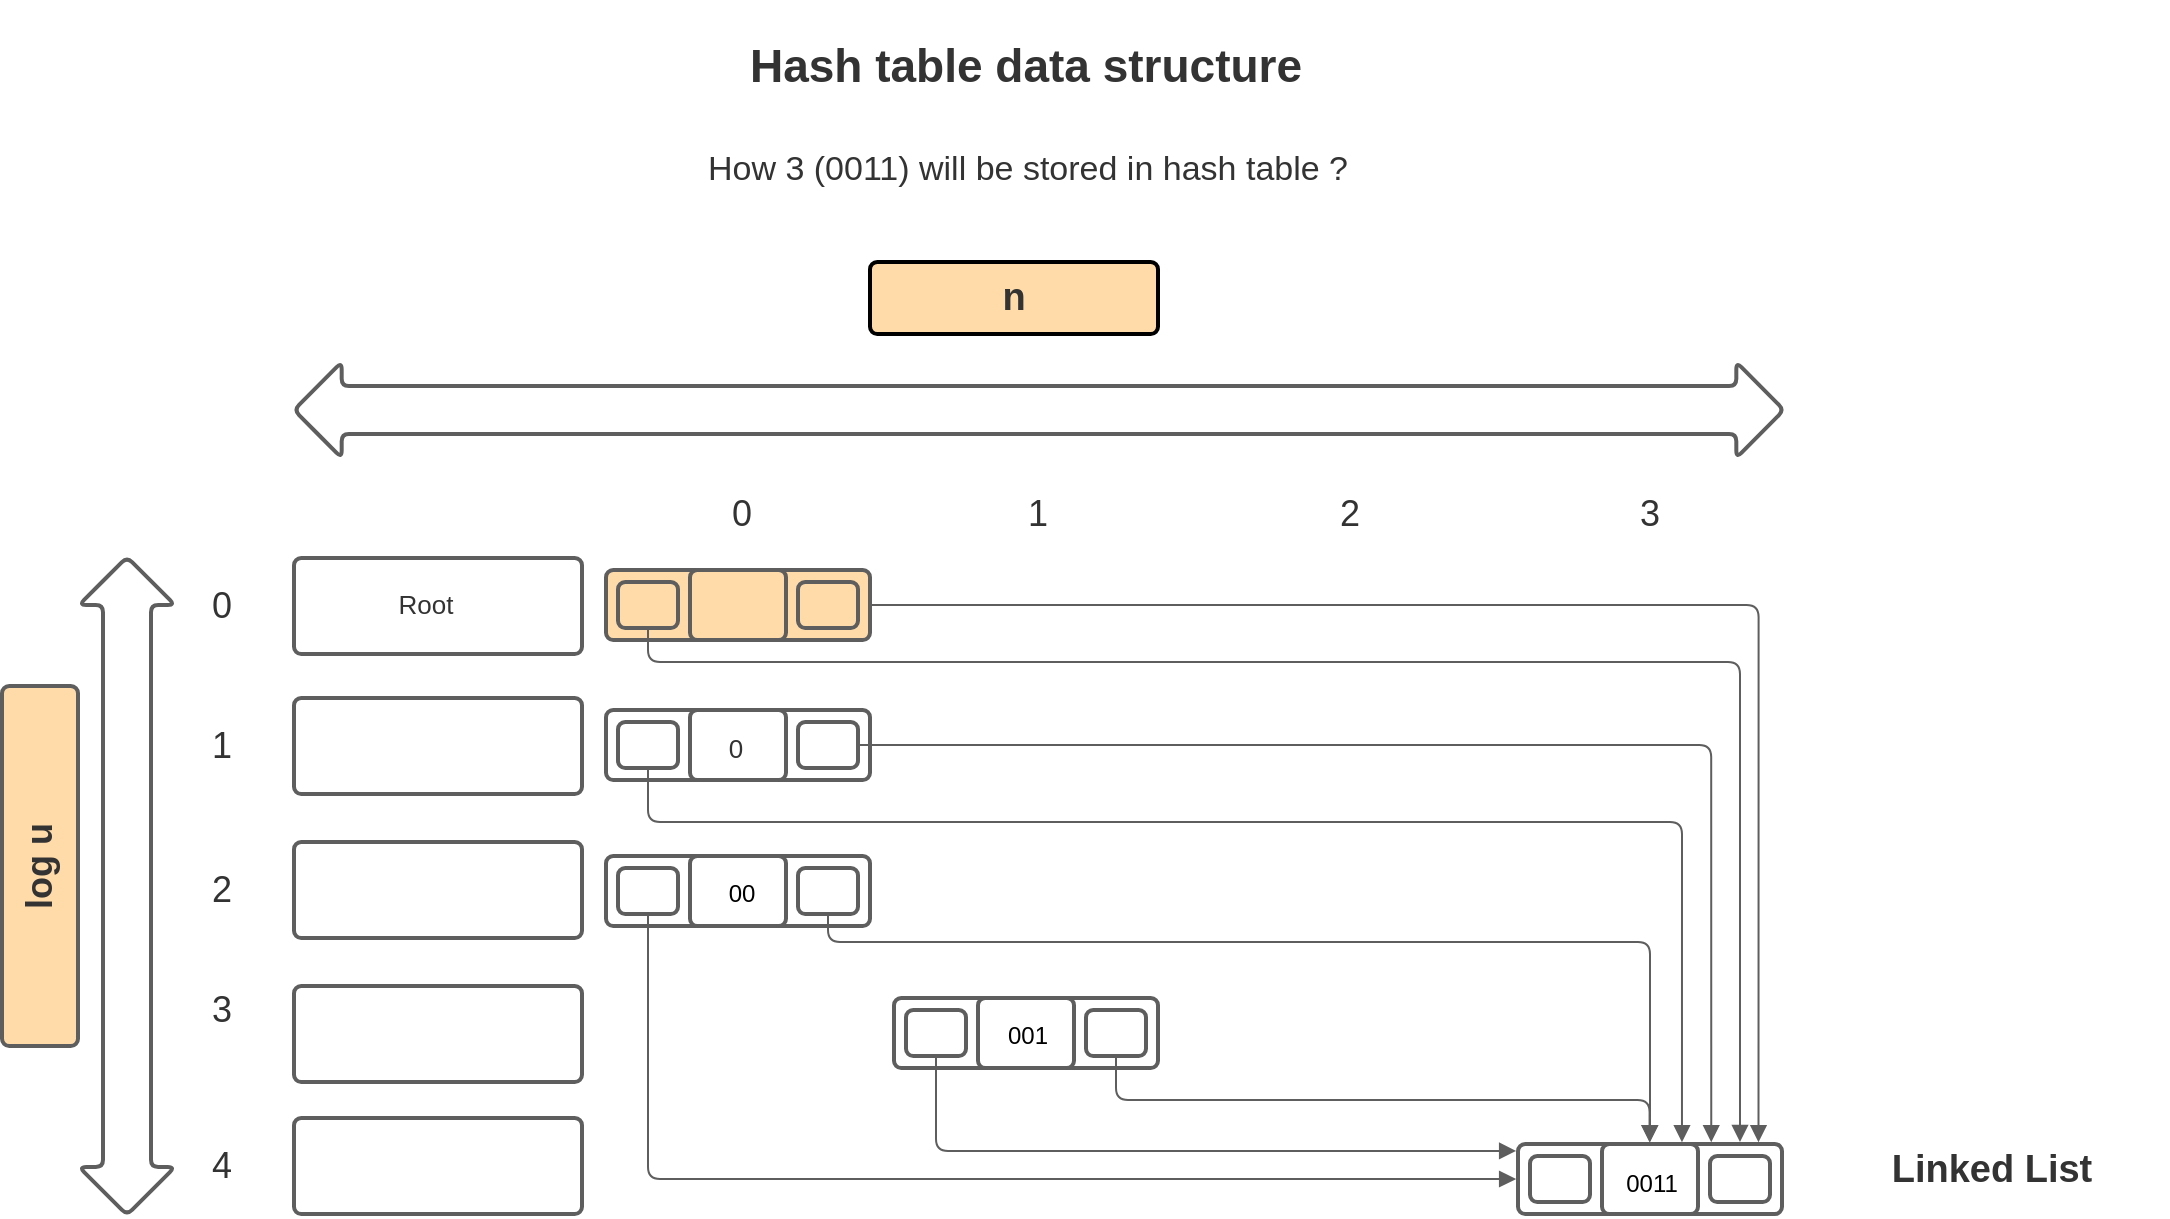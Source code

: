 <mxfile version="13.8.1" type="github">
  <diagram id="IWJGg7sIkSaUZZVYpNqv" name="Page-1">
    <mxGraphModel dx="1395" dy="647" grid="1" gridSize="10" guides="1" tooltips="1" connect="1" arrows="1" fold="1" page="1" pageScale="1" pageWidth="1654" pageHeight="1169" math="0" shadow="0">
      <root>
        <mxCell id="0" />
        <mxCell id="1" parent="0" />
        <UserObject label="n" lucidchartObjectId="oFDGidOGp68N" id="2z8W7k44ApbdHrLgipjh-1">
          <mxCell style="html=1;whiteSpace=wrap;;whiteSpace=wrap;fontSize=19;fontColor=#333333;fontStyle=1;spacing=3;strokeOpacity=100;fillOpacity=100;rounded=1;absoluteArcSize=1;arcSize=7.2;fillColor=#ffdba9;strokeWidth=2;" vertex="1" zOrder="67" parent="1">
            <mxGeometry x="676" y="210" width="144" height="36" as="geometry" />
          </mxCell>
        </UserObject>
        <UserObject label="How 3 (0011) will be stored in hash table ?" lucidchartObjectId="onDGtD1DIIUm" id="2z8W7k44ApbdHrLgipjh-2">
          <mxCell style="html=1;whiteSpace=wrap;;whiteSpace=wrap;fontSize=17;fontColor=#333333;spacing=3;strokeOpacity=0;fillOpacity=0;rounded=1;absoluteArcSize=1;arcSize=7.2;fillColor=#ffffff;strokeWidth=2;" vertex="1" zOrder="16" parent="1">
            <mxGeometry x="587" y="140" width="336" height="48" as="geometry" />
          </mxCell>
        </UserObject>
        <UserObject label="Hash table data structure" lucidchartObjectId="3nDG80jC84aU" id="2z8W7k44ApbdHrLgipjh-3">
          <mxCell style="html=1;whiteSpace=wrap;;whiteSpace=wrap;fontSize=23;fontColor=#333333;fontStyle=1;spacing=3;strokeOpacity=0;fillOpacity=0;rounded=1;absoluteArcSize=1;arcSize=7.2;fillColor=#ffffff;strokeWidth=2;" vertex="1" zOrder="17" parent="1">
            <mxGeometry x="556" y="80" width="396" height="64" as="geometry" />
          </mxCell>
        </UserObject>
        <UserObject label="" lucidchartObjectId="ekDG3IyOFqW4" id="2z8W7k44ApbdHrLgipjh-4">
          <mxCell style="html=1;whiteSpace=wrap;;whiteSpace=wrap;fontSize=11;spacing=3;strokeColor=#5e5e5e;strokeOpacity=100;rounded=1;absoluteArcSize=1;arcSize=7.2;strokeWidth=2;" vertex="1" zOrder="1" parent="1">
            <mxGeometry x="388" y="358" width="144" height="48" as="geometry" />
          </mxCell>
        </UserObject>
        <UserObject label="" lucidchartObjectId="nkDGgS.ldS9W" id="2z8W7k44ApbdHrLgipjh-5">
          <mxCell style="html=1;whiteSpace=wrap;;whiteSpace=wrap;fontSize=11;spacing=3;strokeColor=#5e5e5e;strokeOpacity=100;rounded=1;absoluteArcSize=1;arcSize=7.2;strokeWidth=2;" vertex="1" zOrder="2" parent="1">
            <mxGeometry x="388" y="428" width="144" height="48" as="geometry" />
          </mxCell>
        </UserObject>
        <UserObject label="" lucidchartObjectId="qkDGK5mEeanc" id="2z8W7k44ApbdHrLgipjh-6">
          <mxCell style="html=1;whiteSpace=wrap;;whiteSpace=wrap;fontSize=11;spacing=3;strokeColor=#5e5e5e;strokeOpacity=100;rounded=1;absoluteArcSize=1;arcSize=7.2;strokeWidth=2;" vertex="1" zOrder="3" parent="1">
            <mxGeometry x="388" y="500" width="144" height="48" as="geometry" />
          </mxCell>
        </UserObject>
        <UserObject label="" lucidchartObjectId="tkDG5XpOnDj0" id="2z8W7k44ApbdHrLgipjh-7">
          <mxCell style="html=1;whiteSpace=wrap;;whiteSpace=wrap;fontSize=11;spacing=3;strokeColor=#5e5e5e;strokeOpacity=100;rounded=1;absoluteArcSize=1;arcSize=7.2;strokeWidth=2;" vertex="1" zOrder="4" parent="1">
            <mxGeometry x="388" y="572" width="144" height="48" as="geometry" />
          </mxCell>
        </UserObject>
        <UserObject label="0" lucidchartObjectId="DkDGw91_ZBJE" id="2z8W7k44ApbdHrLgipjh-8">
          <mxCell style="html=1;whiteSpace=wrap;;whiteSpace=wrap;fontSize=18;fontColor=#333333;spacing=3;strokeOpacity=0;fillOpacity=0;rounded=1;absoluteArcSize=1;arcSize=7.2;fillColor=#ffffff;strokeWidth=2;" vertex="1" zOrder="5" parent="1">
            <mxGeometry x="280" y="364" width="144" height="36" as="geometry" />
          </mxCell>
        </UserObject>
        <UserObject label="1" lucidchartObjectId="QkDGZsleuM5r" id="2z8W7k44ApbdHrLgipjh-9">
          <mxCell style="html=1;whiteSpace=wrap;;whiteSpace=wrap;fontSize=18;fontColor=#333333;spacing=3;strokeOpacity=0;fillOpacity=0;rounded=1;absoluteArcSize=1;arcSize=7.2;fillColor=#ffffff;strokeWidth=2;" vertex="1" zOrder="6" parent="1">
            <mxGeometry x="280" y="434" width="144" height="36" as="geometry" />
          </mxCell>
        </UserObject>
        <UserObject label="2" lucidchartObjectId="UkDGNldg_gdS" id="2z8W7k44ApbdHrLgipjh-10">
          <mxCell style="html=1;whiteSpace=wrap;;whiteSpace=wrap;fontSize=18;fontColor=#333333;spacing=3;strokeOpacity=0;fillOpacity=0;rounded=1;absoluteArcSize=1;arcSize=7.2;fillColor=#ffffff;strokeWidth=2;" vertex="1" zOrder="7" parent="1">
            <mxGeometry x="280" y="506" width="144" height="36" as="geometry" />
          </mxCell>
        </UserObject>
        <UserObject label="3" lucidchartObjectId="ZkDGvmtAK0yy" id="2z8W7k44ApbdHrLgipjh-11">
          <mxCell style="html=1;whiteSpace=wrap;;whiteSpace=wrap;fontSize=18;fontColor=#333333;spacing=3;strokeOpacity=0;fillOpacity=0;rounded=1;absoluteArcSize=1;arcSize=7.2;fillColor=#ffffff;strokeWidth=2;" vertex="1" zOrder="8" parent="1">
            <mxGeometry x="280" y="566" width="144" height="36" as="geometry" />
          </mxCell>
        </UserObject>
        <UserObject label="" lucidchartObjectId="alDG737u2-MD" id="2z8W7k44ApbdHrLgipjh-12">
          <mxCell style="html=1;whiteSpace=wrap;;whiteSpace=wrap;fontSize=11;spacing=3;strokeColor=#5e5e5e;strokeOpacity=100;rounded=1;absoluteArcSize=1;arcSize=7.2;strokeWidth=2;" vertex="1" zOrder="9" parent="1">
            <mxGeometry x="388" y="638" width="144" height="48" as="geometry" />
          </mxCell>
        </UserObject>
        <UserObject label="4" lucidchartObjectId="flDGsHlUV~Gh" id="2z8W7k44ApbdHrLgipjh-13">
          <mxCell style="html=1;whiteSpace=wrap;;whiteSpace=wrap;fontSize=18;fontColor=#333333;spacing=3;strokeOpacity=0;fillOpacity=0;rounded=1;absoluteArcSize=1;arcSize=7.2;fillColor=#ffffff;strokeWidth=2;" vertex="1" zOrder="10" parent="1">
            <mxGeometry x="280" y="644" width="144" height="36" as="geometry" />
          </mxCell>
        </UserObject>
        <UserObject label="" lucidchartObjectId="PoDG6qd6Zcoc" id="2z8W7k44ApbdHrLgipjh-14">
          <mxCell style="html=1;whiteSpace=wrap;;whiteSpace=wrap;fontSize=11;spacing=3;strokeColor=#5e5e5e;strokeOpacity=100;fillOpacity=100;rounded=1;absoluteArcSize=1;arcSize=7.2;fillColor=#ffdba9;strokeWidth=2;" vertex="1" zOrder="19" parent="1">
            <mxGeometry x="544" y="364" width="132" height="35" as="geometry" />
          </mxCell>
        </UserObject>
        <UserObject label="" lucidchartObjectId="PoDGtAfB9Z8W" id="2z8W7k44ApbdHrLgipjh-15">
          <mxCell style="html=1;whiteSpace=wrap;;whiteSpace=wrap;fontSize=11;spacing=3;strokeColor=#5e5e5e;strokeOpacity=100;fillOpacity=100;rounded=1;absoluteArcSize=1;arcSize=7.2;fillColor=#ffdba9;strokeWidth=2;" vertex="1" zOrder="20" parent="1">
            <mxGeometry x="550" y="370" width="30" height="23" as="geometry" />
          </mxCell>
        </UserObject>
        <UserObject label="" lucidchartObjectId="PoDG~78hR0C_" id="2z8W7k44ApbdHrLgipjh-16">
          <mxCell style="html=1;whiteSpace=wrap;;whiteSpace=wrap;fontSize=11;spacing=3;strokeColor=#5e5e5e;strokeOpacity=100;fillOpacity=100;rounded=1;absoluteArcSize=1;arcSize=7.2;fillColor=#ffdba9;strokeWidth=2;" vertex="1" zOrder="21" parent="1">
            <mxGeometry x="640" y="370" width="30" height="23" as="geometry" />
          </mxCell>
        </UserObject>
        <UserObject label="" lucidchartObjectId="PoDG.crxVj5r" id="2z8W7k44ApbdHrLgipjh-17">
          <mxCell style="html=1;whiteSpace=wrap;;whiteSpace=wrap;fontSize=11;spacing=3;strokeColor=#5e5e5e;strokeOpacity=100;fillOpacity=100;rounded=1;absoluteArcSize=1;arcSize=7.2;fillColor=#ffdba9;strokeWidth=2;" vertex="1" zOrder="22" parent="1">
            <mxGeometry x="586" y="364" width="48" height="35" as="geometry" />
          </mxCell>
        </UserObject>
        <UserObject label="Root" lucidchartObjectId="epDG_kFiEgua" id="2z8W7k44ApbdHrLgipjh-18">
          <mxCell style="html=1;whiteSpace=wrap;;whiteSpace=wrap;fontSize=13;fontColor=#333333;spacing=3;strokeOpacity=0;fillOpacity=0;rounded=1;absoluteArcSize=1;arcSize=7.2;fillColor=#ffffff;strokeWidth=2;" vertex="1" zOrder="26" parent="1">
            <mxGeometry x="424" y="363" width="60" height="36" as="geometry" />
          </mxCell>
        </UserObject>
        <UserObject label="" lucidchartObjectId="MyDGFwKzmLox" id="2z8W7k44ApbdHrLgipjh-19">
          <mxCell style="html=1;whiteSpace=wrap;;whiteSpace=wrap;fontSize=11;spacing=3;strokeColor=#5e5e5e;strokeOpacity=100;rounded=1;absoluteArcSize=1;arcSize=7.2;strokeWidth=2;" vertex="1" zOrder="29" parent="1">
            <mxGeometry x="544" y="434" width="132" height="35" as="geometry" />
          </mxCell>
        </UserObject>
        <UserObject label="" lucidchartObjectId="MyDGLu8q1rsf" id="2z8W7k44ApbdHrLgipjh-20">
          <mxCell style="html=1;whiteSpace=wrap;;whiteSpace=wrap;fontSize=11;spacing=3;strokeColor=#5e5e5e;strokeOpacity=100;rounded=1;absoluteArcSize=1;arcSize=7.2;strokeWidth=2;" vertex="1" zOrder="30" parent="1">
            <mxGeometry x="550" y="440" width="30" height="23" as="geometry" />
          </mxCell>
        </UserObject>
        <UserObject label="" lucidchartObjectId="MyDGn54SrBQ_" id="2z8W7k44ApbdHrLgipjh-21">
          <mxCell style="html=1;whiteSpace=wrap;;whiteSpace=wrap;fontSize=11;spacing=3;strokeColor=#5e5e5e;strokeOpacity=100;rounded=1;absoluteArcSize=1;arcSize=7.2;strokeWidth=2;" vertex="1" zOrder="31" parent="1">
            <mxGeometry x="640" y="440" width="30" height="23" as="geometry" />
          </mxCell>
        </UserObject>
        <UserObject label="" lucidchartObjectId="MyDG9oI9kd3E" id="2z8W7k44ApbdHrLgipjh-22">
          <mxCell style="html=1;whiteSpace=wrap;;whiteSpace=wrap;fontSize=11;spacing=3;strokeColor=#5e5e5e;strokeOpacity=100;rounded=1;absoluteArcSize=1;arcSize=7.2;strokeWidth=2;" vertex="1" zOrder="32" parent="1">
            <mxGeometry x="586" y="434" width="48" height="35" as="geometry" />
          </mxCell>
        </UserObject>
        <UserObject label="" lucidchartObjectId="7yDG69_6mBgo" id="2z8W7k44ApbdHrLgipjh-23">
          <mxCell style="html=1;whiteSpace=wrap;;whiteSpace=wrap;fontSize=11;spacing=3;strokeColor=#5e5e5e;strokeOpacity=100;rounded=1;absoluteArcSize=1;arcSize=7.2;strokeWidth=2;" vertex="1" zOrder="33" parent="1">
            <mxGeometry x="544" y="507" width="132" height="35" as="geometry" />
          </mxCell>
        </UserObject>
        <UserObject label="" lucidchartObjectId="7yDGr4oscpkb" id="2z8W7k44ApbdHrLgipjh-24">
          <mxCell style="html=1;whiteSpace=wrap;;whiteSpace=wrap;fontSize=11;spacing=3;strokeColor=#5e5e5e;strokeOpacity=100;rounded=1;absoluteArcSize=1;arcSize=7.2;strokeWidth=2;" vertex="1" zOrder="34" parent="1">
            <mxGeometry x="550" y="513" width="30" height="23" as="geometry" />
          </mxCell>
        </UserObject>
        <UserObject label="" lucidchartObjectId="7yDGgNE7gqlo" id="2z8W7k44ApbdHrLgipjh-25">
          <mxCell style="html=1;whiteSpace=wrap;;whiteSpace=wrap;fontSize=11;spacing=3;strokeColor=#5e5e5e;strokeOpacity=100;rounded=1;absoluteArcSize=1;arcSize=7.2;strokeWidth=2;" vertex="1" zOrder="35" parent="1">
            <mxGeometry x="640" y="513" width="30" height="23" as="geometry" />
          </mxCell>
        </UserObject>
        <UserObject label="" lucidchartObjectId="7yDG8B97a38m" id="2z8W7k44ApbdHrLgipjh-26">
          <mxCell style="html=1;whiteSpace=wrap;;whiteSpace=wrap;fontSize=11;spacing=3;strokeColor=#5e5e5e;strokeOpacity=100;rounded=1;absoluteArcSize=1;arcSize=7.2;strokeWidth=2;" vertex="1" zOrder="36" parent="1">
            <mxGeometry x="586" y="507" width="48" height="35" as="geometry" />
          </mxCell>
        </UserObject>
        <UserObject label="" lucidchartObjectId="dzDGmke.envG" id="2z8W7k44ApbdHrLgipjh-27">
          <mxCell style="html=1;whiteSpace=wrap;;whiteSpace=wrap;fontSize=11;spacing=3;strokeColor=#5e5e5e;strokeOpacity=100;rounded=1;absoluteArcSize=1;arcSize=7.2;strokeWidth=2;" vertex="1" zOrder="37" parent="1">
            <mxGeometry x="688" y="578" width="132" height="35" as="geometry" />
          </mxCell>
        </UserObject>
        <UserObject label="" lucidchartObjectId="dzDG_TIBZVDY" id="2z8W7k44ApbdHrLgipjh-28">
          <mxCell style="html=1;whiteSpace=wrap;;whiteSpace=wrap;fontSize=11;spacing=3;strokeColor=#5e5e5e;strokeOpacity=100;rounded=1;absoluteArcSize=1;arcSize=7.2;strokeWidth=2;" vertex="1" zOrder="38" parent="1">
            <mxGeometry x="694" y="584" width="30" height="23" as="geometry" />
          </mxCell>
        </UserObject>
        <UserObject label="" lucidchartObjectId="dzDGHme0JBAL" id="2z8W7k44ApbdHrLgipjh-29">
          <mxCell style="html=1;whiteSpace=wrap;;whiteSpace=wrap;fontSize=11;spacing=3;strokeColor=#5e5e5e;strokeOpacity=100;rounded=1;absoluteArcSize=1;arcSize=7.2;strokeWidth=2;" vertex="1" zOrder="39" parent="1">
            <mxGeometry x="784" y="584" width="30" height="23" as="geometry" />
          </mxCell>
        </UserObject>
        <UserObject label="" lucidchartObjectId="dzDGE3NSWet1" id="2z8W7k44ApbdHrLgipjh-30">
          <mxCell style="html=1;whiteSpace=wrap;;whiteSpace=wrap;fontSize=11;spacing=3;strokeColor=#5e5e5e;strokeOpacity=100;rounded=1;absoluteArcSize=1;arcSize=7.2;strokeWidth=2;" vertex="1" zOrder="40" parent="1">
            <mxGeometry x="730" y="578" width="48" height="35" as="geometry" />
          </mxCell>
        </UserObject>
        <mxCell id="2z8W7k44ApbdHrLgipjh-31" value="" style="group;dropTarget=0;" vertex="1" parent="1">
          <mxGeometry x="1000" y="651" width="132" height="35" as="geometry" />
        </mxCell>
        <UserObject label="" lucidchartObjectId="CzDG5eEodioo" id="2z8W7k44ApbdHrLgipjh-32">
          <mxCell style="html=1;whiteSpace=wrap;;whiteSpace=wrap;fontSize=11;spacing=3;strokeColor=#5e5e5e;strokeOpacity=100;rounded=1;absoluteArcSize=1;arcSize=7.2;strokeWidth=2;" vertex="1" zOrder="50" parent="2z8W7k44ApbdHrLgipjh-31">
            <mxGeometry width="132" height="35" as="geometry" />
          </mxCell>
        </UserObject>
        <UserObject label="" lucidchartObjectId="CzDGHZVDNG.T" id="2z8W7k44ApbdHrLgipjh-33">
          <mxCell style="html=1;whiteSpace=wrap;;whiteSpace=wrap;fontSize=11;spacing=3;strokeColor=#5e5e5e;strokeOpacity=100;rounded=1;absoluteArcSize=1;arcSize=7.2;strokeWidth=2;" vertex="1" zOrder="51" parent="2z8W7k44ApbdHrLgipjh-31">
            <mxGeometry x="6" y="6" width="30" height="23" as="geometry" />
          </mxCell>
        </UserObject>
        <UserObject label="" lucidchartObjectId="CzDG5ExqS6kb" id="2z8W7k44ApbdHrLgipjh-34">
          <mxCell style="html=1;whiteSpace=wrap;;whiteSpace=wrap;fontSize=11;spacing=3;strokeColor=#5e5e5e;strokeOpacity=100;rounded=1;absoluteArcSize=1;arcSize=7.2;strokeWidth=2;" vertex="1" zOrder="52" parent="2z8W7k44ApbdHrLgipjh-31">
            <mxGeometry x="96" y="6" width="30" height="23" as="geometry" />
          </mxCell>
        </UserObject>
        <UserObject label="" lucidchartObjectId="CzDGRBUMCbgZ" id="2z8W7k44ApbdHrLgipjh-35">
          <mxCell style="html=1;whiteSpace=wrap;;whiteSpace=wrap;fontSize=11;spacing=3;strokeColor=#5e5e5e;strokeOpacity=100;rounded=1;absoluteArcSize=1;arcSize=7.2;strokeWidth=2;" vertex="1" zOrder="53" parent="2z8W7k44ApbdHrLgipjh-31">
            <mxGeometry x="42" width="48" height="35" as="geometry" />
          </mxCell>
        </UserObject>
        <UserObject label="00" lucidchartObjectId="UADGv.UOPugP" id="2z8W7k44ApbdHrLgipjh-36">
          <mxCell style="html=1;whiteSpace=wrap;;whiteSpace=wrap;fontSize=12;fontColor=#000000;spacing=3;strokeOpacity=0;fillOpacity=0;rounded=1;absoluteArcSize=1;arcSize=7.2;fillColor=#ffffff;strokeWidth=2;" vertex="1" zOrder="57" parent="1">
            <mxGeometry x="597" y="514" width="30" height="23" as="geometry" />
          </mxCell>
        </UserObject>
        <UserObject label="&lt;span style=&quot;font-size:12px;color:#000000;&quot;&gt; &lt;/span&gt;&lt;span style=&quot;font-size:13px;color:#333333;&quot;&gt;0&lt;/span&gt;" lucidchartObjectId="3BDGD7gB7R~a" id="2z8W7k44ApbdHrLgipjh-37">
          <mxCell style="html=1;whiteSpace=wrap;;whiteSpace=wrap;spacing=3;strokeOpacity=0;fillOpacity=0;rounded=1;absoluteArcSize=1;arcSize=7.2;fillColor=#ffffff;strokeWidth=2;" vertex="1" zOrder="58" parent="1">
            <mxGeometry x="594" y="441" width="30" height="23" as="geometry" />
          </mxCell>
        </UserObject>
        <UserObject label="001" lucidchartObjectId="xCDGzhHitIAo" id="2z8W7k44ApbdHrLgipjh-38">
          <mxCell style="html=1;whiteSpace=wrap;;whiteSpace=wrap;fontSize=12;fontColor=#000000;spacing=3;strokeOpacity=0;fillOpacity=0;rounded=1;absoluteArcSize=1;arcSize=7.2;fillColor=#ffffff;strokeWidth=2;" vertex="1" zOrder="59" parent="1">
            <mxGeometry x="740" y="585" width="30" height="23" as="geometry" />
          </mxCell>
        </UserObject>
        <UserObject label="0011" lucidchartObjectId="UCDGpaMDgABH" id="2z8W7k44ApbdHrLgipjh-39">
          <mxCell style="html=1;whiteSpace=wrap;;whiteSpace=wrap;fontSize=12;fontColor=#000000;spacing=3;strokeOpacity=0;fillOpacity=0;rounded=1;absoluteArcSize=1;arcSize=7.2;fillColor=#ffffff;strokeWidth=2;" vertex="1" zOrder="60" parent="1">
            <mxGeometry x="1052" y="659" width="30" height="23" as="geometry" />
          </mxCell>
        </UserObject>
        <UserObject label="0" lucidchartObjectId="QDDG4a-rcd0e" id="2z8W7k44ApbdHrLgipjh-40">
          <mxCell style="html=1;whiteSpace=wrap;;whiteSpace=wrap;fontSize=18;fontColor=#333333;spacing=3;strokeOpacity=0;fillOpacity=0;rounded=1;absoluteArcSize=1;arcSize=7.2;fillColor=#ffffff;strokeWidth=2;" vertex="1" zOrder="61" parent="1">
            <mxGeometry x="540" y="318" width="144" height="36" as="geometry" />
          </mxCell>
        </UserObject>
        <UserObject label="1" lucidchartObjectId="YDDGWDXEuqRn" id="2z8W7k44ApbdHrLgipjh-41">
          <mxCell style="html=1;whiteSpace=wrap;;whiteSpace=wrap;fontSize=18;fontColor=#333333;spacing=3;strokeOpacity=0;fillOpacity=0;rounded=1;absoluteArcSize=1;arcSize=7.2;fillColor=#ffffff;strokeWidth=2;" vertex="1" zOrder="62" parent="1">
            <mxGeometry x="688" y="318" width="144" height="36" as="geometry" />
          </mxCell>
        </UserObject>
        <UserObject label="2" lucidchartObjectId="8DDGZWbXn_Ms" id="2z8W7k44ApbdHrLgipjh-42">
          <mxCell style="html=1;whiteSpace=wrap;;whiteSpace=wrap;fontSize=18;fontColor=#333333;spacing=3;strokeOpacity=0;fillOpacity=0;rounded=1;absoluteArcSize=1;arcSize=7.2;fillColor=#ffffff;strokeWidth=2;" vertex="1" zOrder="63" parent="1">
            <mxGeometry x="844" y="318" width="144" height="36" as="geometry" />
          </mxCell>
        </UserObject>
        <UserObject label="3" lucidchartObjectId="iEDGpJNpWHK8" id="2z8W7k44ApbdHrLgipjh-43">
          <mxCell style="html=1;whiteSpace=wrap;;whiteSpace=wrap;fontSize=18;fontColor=#333333;spacing=3;strokeOpacity=0;fillOpacity=0;rounded=1;absoluteArcSize=1;arcSize=7.2;fillColor=#ffffff;strokeWidth=2;" vertex="1" zOrder="64" parent="1">
            <mxGeometry x="994" y="318" width="144" height="36" as="geometry" />
          </mxCell>
        </UserObject>
        <mxCell id="2z8W7k44ApbdHrLgipjh-44" value="" style="shape=doubleArrow;arrowWidth=0.5;arrowSize=0.032;whiteSpace=wrap;fontSize=11;spacing=3;strokeColor=#5e5e5e;strokeOpacity=100;rounded=1;absoluteArcSize=1;arcSize=7.2;strokeWidth=2;html=1;" vertex="1" zOrder="65" parent="1">
          <mxGeometry x="388" y="260" width="745" height="48" as="geometry" />
        </mxCell>
        <mxCell id="2z8W7k44ApbdHrLgipjh-45" value="" style="shape=doubleArrow;arrowWidth=0.5;arrowSize=0.073;whiteSpace=wrap;fontSize=11;spacing=3;strokeColor=#5e5e5e;strokeOpacity=100;rounded=1;absoluteArcSize=1;arcSize=7.2;rotation=-270;strokeWidth=2;html=1;" vertex="1" zOrder="66" parent="1">
          <mxGeometry x="140" y="498" width="329" height="48" as="geometry" />
        </mxCell>
        <UserObject label="log u" lucidchartObjectId="OFDG~PyZK58k" id="2z8W7k44ApbdHrLgipjh-46">
          <mxCell style="html=1;whiteSpace=wrap;;whiteSpace=wrap;fontSize=18;fontColor=#333333;fontStyle=1;spacing=3;strokeColor=#5e5e5e;strokeOpacity=100;fillOpacity=100;rounded=1;absoluteArcSize=1;arcSize=7.2;rotation=-90;fillColor=#ffdba9;strokeWidth=2;" vertex="1" zOrder="68" parent="1">
            <mxGeometry x="171" y="493" width="180" height="38" as="geometry" />
          </mxCell>
        </UserObject>
        <UserObject label="" lucidchartObjectId="6GDGnlCA-qbs" id="2z8W7k44ApbdHrLgipjh-47">
          <mxCell style="html=1;jettySize=18;whiteSpace=wrap;fontSize=11;strokeColor=#5E5E5E;rounded=1;arcSize=12;edgeStyle=orthogonalEdgeStyle;startArrow=none;;endArrow=block;endFill=1;;exitX=0.5;exitY=1.039;exitPerimeter=0;entryX=0.833;entryY=-0.026;entryPerimeter=0;" edge="1" parent="1" source="2z8W7k44ApbdHrLgipjh-20" target="2z8W7k44ApbdHrLgipjh-35">
            <mxGeometry width="100" height="100" relative="1" as="geometry">
              <Array as="points">
                <mxPoint x="565" y="490" />
                <mxPoint x="1082" y="490" />
              </Array>
            </mxGeometry>
          </mxCell>
        </UserObject>
        <UserObject label="" lucidchartObjectId="~HDGigWZeJa0" id="2z8W7k44ApbdHrLgipjh-48">
          <mxCell style="html=1;jettySize=18;whiteSpace=wrap;fontSize=11;strokeColor=#5E5E5E;rounded=1;arcSize=12;edgeStyle=orthogonalEdgeStyle;startArrow=none;;endArrow=block;endFill=1;;exitX=0.5;exitY=1.039;exitPerimeter=0;entryX=0.5;entryY=-0.026;entryPerimeter=0;" edge="1" parent="1" source="2z8W7k44ApbdHrLgipjh-25" target="2z8W7k44ApbdHrLgipjh-32">
            <mxGeometry width="100" height="100" relative="1" as="geometry">
              <Array as="points">
                <mxPoint x="655" y="550" />
                <mxPoint x="1066" y="550" />
              </Array>
            </mxGeometry>
          </mxCell>
        </UserObject>
        <UserObject label="" lucidchartObjectId="pIDGeT4Yw_6n" id="2z8W7k44ApbdHrLgipjh-49">
          <mxCell style="html=1;jettySize=18;whiteSpace=wrap;fontSize=11;strokeColor=#5E5E5E;rounded=1;arcSize=12;edgeStyle=orthogonalEdgeStyle;startArrow=none;;endArrow=block;endFill=1;;exitX=0.5;exitY=1.039;exitPerimeter=0;entryX=0.495;entryY=-0.026;entryPerimeter=0;" edge="1" parent="1" source="2z8W7k44ApbdHrLgipjh-29" target="2z8W7k44ApbdHrLgipjh-35">
            <mxGeometry width="100" height="100" relative="1" as="geometry">
              <Array as="points" />
            </mxGeometry>
          </mxCell>
        </UserObject>
        <UserObject label="Linked List" lucidchartObjectId="zIDG6kOaazEi" id="2z8W7k44ApbdHrLgipjh-50">
          <mxCell style="html=1;whiteSpace=wrap;;whiteSpace=wrap;fontSize=19;fontColor=#333333;fontStyle=1;spacing=3;strokeOpacity=0;fillOpacity=0;rounded=1;absoluteArcSize=1;arcSize=7.2;fillColor=#ffffff;strokeWidth=2;" vertex="1" zOrder="73" parent="1">
            <mxGeometry x="1150" y="646" width="174" height="36" as="geometry" />
          </mxCell>
        </UserObject>
        <UserObject label="" lucidchartObjectId="fWDGwsRCd._m" id="2z8W7k44ApbdHrLgipjh-51">
          <mxCell style="html=1;jettySize=18;whiteSpace=wrap;fontSize=11;strokeColor=#5E5E5E;rounded=1;arcSize=12;edgeStyle=orthogonalEdgeStyle;startArrow=none;;endArrow=block;endFill=1;;exitX=0.5;exitY=1.039;exitPerimeter=0;entryX=-0.007;entryY=0.5;entryPerimeter=0;" edge="1" parent="1" source="2z8W7k44ApbdHrLgipjh-24" target="2z8W7k44ApbdHrLgipjh-32">
            <mxGeometry width="100" height="100" relative="1" as="geometry">
              <Array as="points" />
            </mxGeometry>
          </mxCell>
        </UserObject>
        <UserObject label="" lucidchartObjectId="QXDGrlbIuTcQ" id="2z8W7k44ApbdHrLgipjh-52">
          <mxCell style="html=1;jettySize=18;whiteSpace=wrap;fontSize=11;strokeColor=#5E5E5E;rounded=1;arcSize=12;edgeStyle=orthogonalEdgeStyle;startArrow=none;;endArrow=block;endFill=1;;exitX=1.03;exitY=0.5;exitPerimeter=0;entryX=0.732;entryY=-0.026;entryPerimeter=0;" edge="1" parent="1" source="2z8W7k44ApbdHrLgipjh-21" target="2z8W7k44ApbdHrLgipjh-32">
            <mxGeometry width="100" height="100" relative="1" as="geometry">
              <Array as="points" />
            </mxGeometry>
          </mxCell>
        </UserObject>
        <UserObject label="" lucidchartObjectId="7XDG0mC~gyap" id="2z8W7k44ApbdHrLgipjh-53">
          <mxCell style="html=1;jettySize=18;whiteSpace=wrap;fontSize=11;strokeColor=#5E5E5E;rounded=1;arcSize=12;edgeStyle=orthogonalEdgeStyle;startArrow=none;;endArrow=block;endFill=1;;exitX=1.007;exitY=0.5;exitPerimeter=0;entryX=0.911;entryY=-0.026;entryPerimeter=0;" edge="1" parent="1" source="2z8W7k44ApbdHrLgipjh-14" target="2z8W7k44ApbdHrLgipjh-32">
            <mxGeometry width="100" height="100" relative="1" as="geometry">
              <Array as="points" />
            </mxGeometry>
          </mxCell>
        </UserObject>
        <UserObject label="" lucidchartObjectId="KYDGmWPVAHYc" id="2z8W7k44ApbdHrLgipjh-54">
          <mxCell style="html=1;jettySize=18;whiteSpace=wrap;fontSize=11;strokeColor=#5E5E5E;rounded=1;arcSize=12;edgeStyle=orthogonalEdgeStyle;startArrow=none;;endArrow=block;endFill=1;;exitX=0.5;exitY=1.039;exitPerimeter=0;entryX=-0.007;entryY=0.099;entryPerimeter=0;" edge="1" parent="1" source="2z8W7k44ApbdHrLgipjh-28" target="2z8W7k44ApbdHrLgipjh-32">
            <mxGeometry width="100" height="100" relative="1" as="geometry">
              <Array as="points" />
            </mxGeometry>
          </mxCell>
        </UserObject>
        <UserObject label="" lucidchartObjectId="PfEG4gMCgOay" id="2z8W7k44ApbdHrLgipjh-55">
          <mxCell style="html=1;jettySize=18;whiteSpace=wrap;fontSize=11;strokeColor=#5E5E5E;rounded=1;arcSize=12;edgeStyle=orthogonalEdgeStyle;startArrow=none;;endArrow=block;endFill=1;;exitX=0.5;exitY=1.039;exitPerimeter=0;" edge="1" parent="1" source="2z8W7k44ApbdHrLgipjh-15">
            <mxGeometry width="100" height="100" relative="1" as="geometry">
              <Array as="points">
                <mxPoint x="565" y="410" />
                <mxPoint x="1111" y="410" />
              </Array>
              <mxPoint x="1111" y="650" as="targetPoint" />
            </mxGeometry>
          </mxCell>
        </UserObject>
      </root>
    </mxGraphModel>
  </diagram>
</mxfile>
